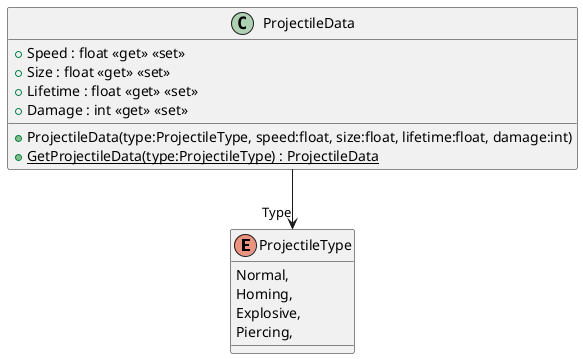 @startuml
enum ProjectileType {
    Normal,
    Homing,
    Explosive,
    Piercing,
}
class ProjectileData {
    + Speed : float <<get>> <<set>>
    + Size : float <<get>> <<set>>
    + Lifetime : float <<get>> <<set>>
    + Damage : int <<get>> <<set>>
    + ProjectileData(type:ProjectileType, speed:float, size:float, lifetime:float, damage:int)
    + {static} GetProjectileData(type:ProjectileType) : ProjectileData
}
ProjectileData --> "Type" ProjectileType
@enduml
